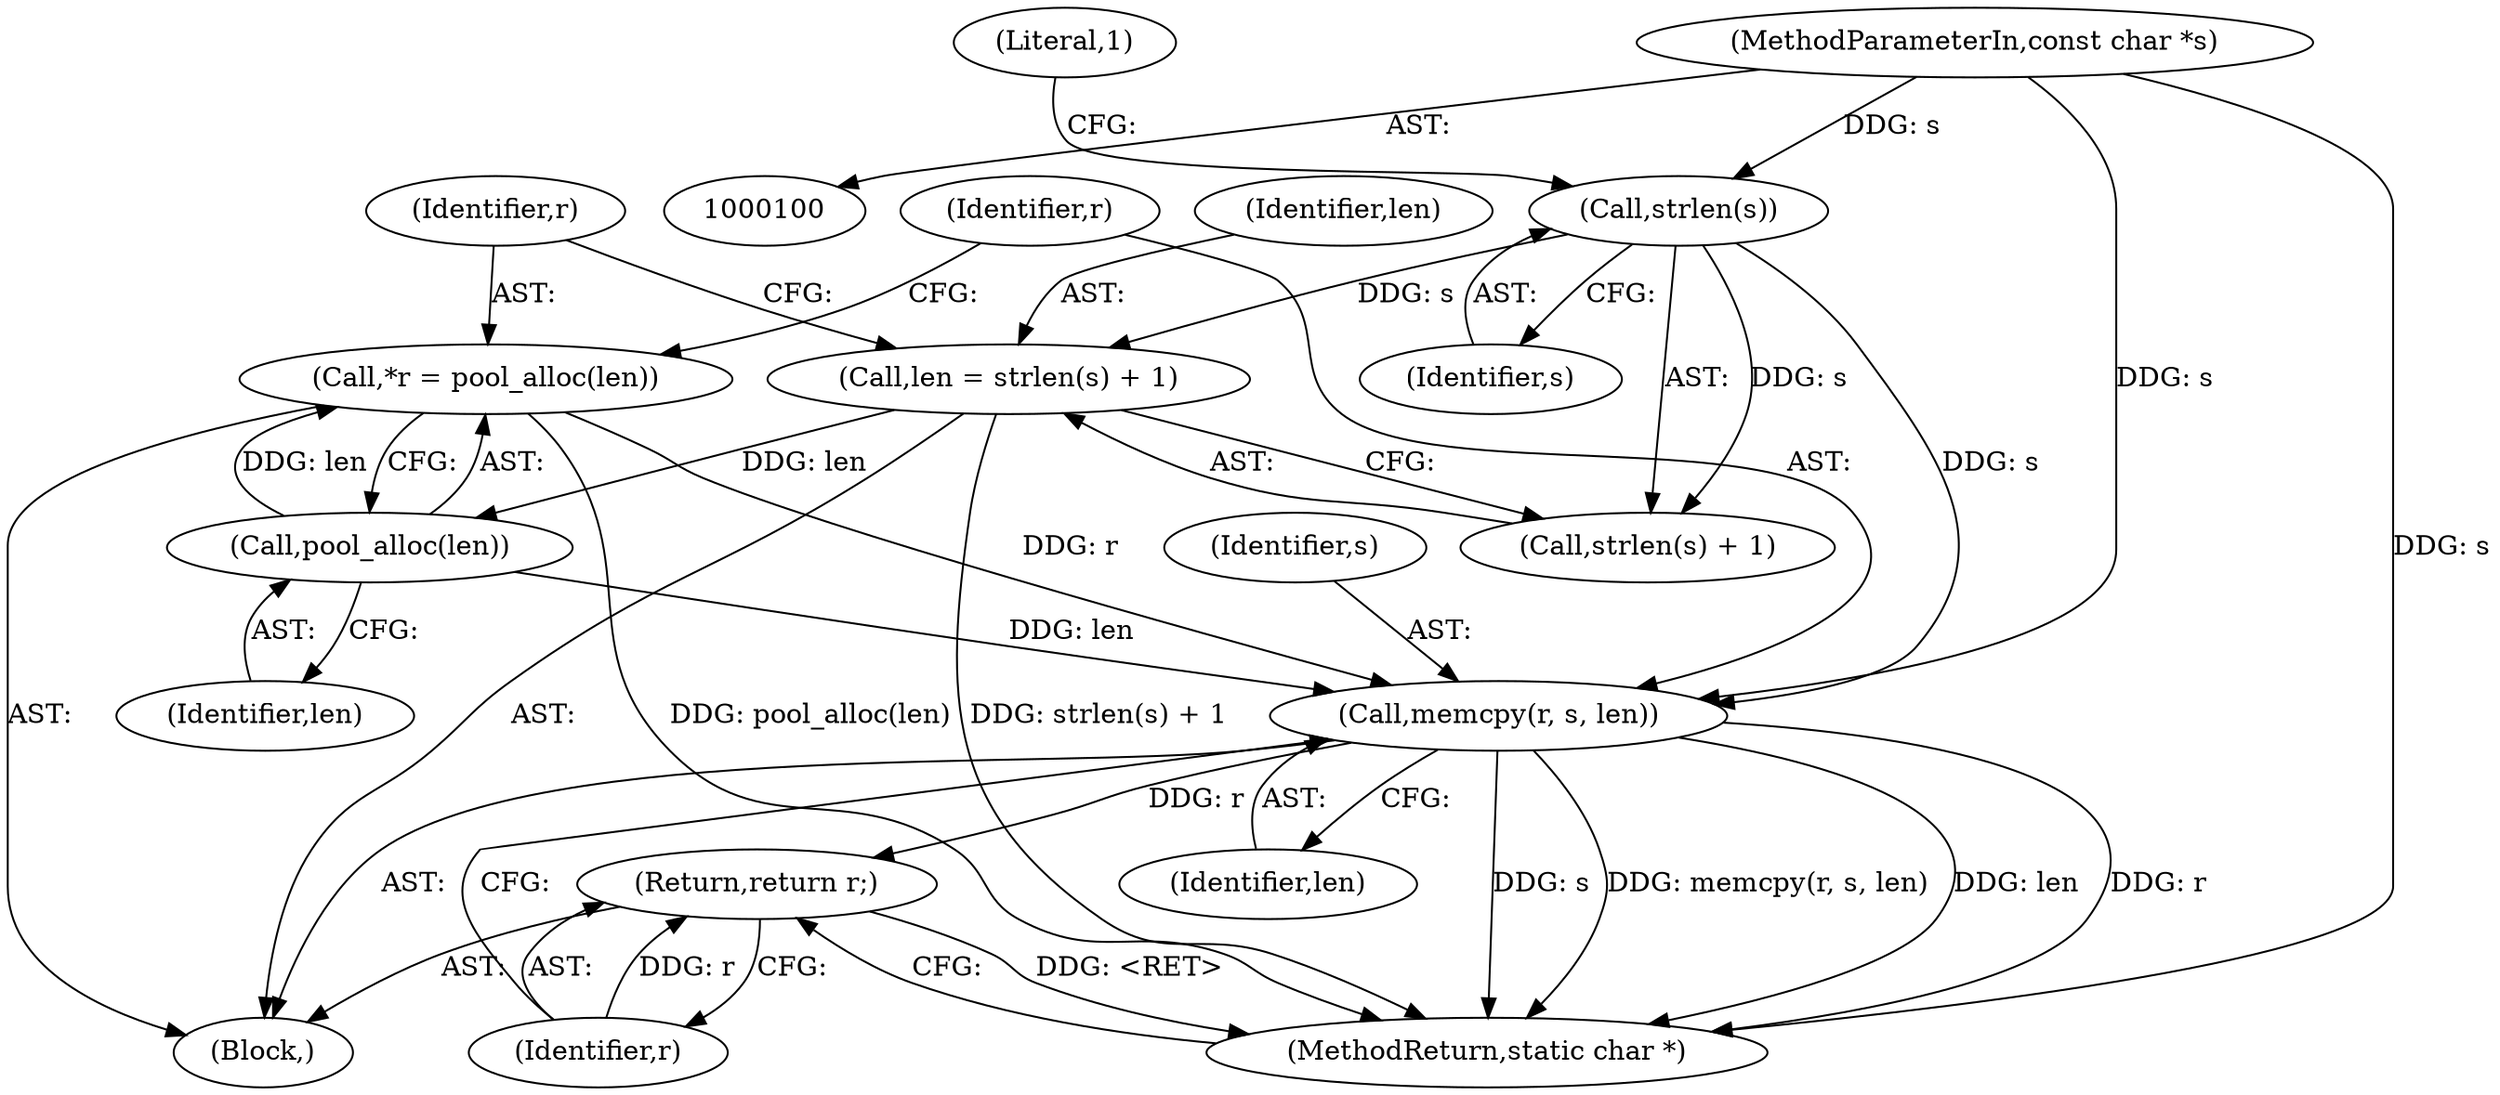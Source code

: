 digraph "0_git_34fa79a6cde56d6d428ab0d3160cb094ebad3305@API" {
"1000115" [label="(Call,memcpy(r, s, len))"];
"1000111" [label="(Call,*r = pool_alloc(len))"];
"1000113" [label="(Call,pool_alloc(len))"];
"1000104" [label="(Call,len = strlen(s) + 1)"];
"1000107" [label="(Call,strlen(s))"];
"1000101" [label="(MethodParameterIn,const char *s)"];
"1000119" [label="(Return,return r;)"];
"1000104" [label="(Call,len = strlen(s) + 1)"];
"1000102" [label="(Block,)"];
"1000109" [label="(Literal,1)"];
"1000106" [label="(Call,strlen(s) + 1)"];
"1000118" [label="(Identifier,len)"];
"1000117" [label="(Identifier,s)"];
"1000105" [label="(Identifier,len)"];
"1000112" [label="(Identifier,r)"];
"1000111" [label="(Call,*r = pool_alloc(len))"];
"1000120" [label="(Identifier,r)"];
"1000113" [label="(Call,pool_alloc(len))"];
"1000119" [label="(Return,return r;)"];
"1000121" [label="(MethodReturn,static char *)"];
"1000101" [label="(MethodParameterIn,const char *s)"];
"1000116" [label="(Identifier,r)"];
"1000114" [label="(Identifier,len)"];
"1000108" [label="(Identifier,s)"];
"1000107" [label="(Call,strlen(s))"];
"1000115" [label="(Call,memcpy(r, s, len))"];
"1000115" -> "1000102"  [label="AST: "];
"1000115" -> "1000118"  [label="CFG: "];
"1000116" -> "1000115"  [label="AST: "];
"1000117" -> "1000115"  [label="AST: "];
"1000118" -> "1000115"  [label="AST: "];
"1000120" -> "1000115"  [label="CFG: "];
"1000115" -> "1000121"  [label="DDG: s"];
"1000115" -> "1000121"  [label="DDG: memcpy(r, s, len)"];
"1000115" -> "1000121"  [label="DDG: len"];
"1000115" -> "1000121"  [label="DDG: r"];
"1000111" -> "1000115"  [label="DDG: r"];
"1000107" -> "1000115"  [label="DDG: s"];
"1000101" -> "1000115"  [label="DDG: s"];
"1000113" -> "1000115"  [label="DDG: len"];
"1000115" -> "1000119"  [label="DDG: r"];
"1000111" -> "1000102"  [label="AST: "];
"1000111" -> "1000113"  [label="CFG: "];
"1000112" -> "1000111"  [label="AST: "];
"1000113" -> "1000111"  [label="AST: "];
"1000116" -> "1000111"  [label="CFG: "];
"1000111" -> "1000121"  [label="DDG: pool_alloc(len)"];
"1000113" -> "1000111"  [label="DDG: len"];
"1000113" -> "1000114"  [label="CFG: "];
"1000114" -> "1000113"  [label="AST: "];
"1000104" -> "1000113"  [label="DDG: len"];
"1000104" -> "1000102"  [label="AST: "];
"1000104" -> "1000106"  [label="CFG: "];
"1000105" -> "1000104"  [label="AST: "];
"1000106" -> "1000104"  [label="AST: "];
"1000112" -> "1000104"  [label="CFG: "];
"1000104" -> "1000121"  [label="DDG: strlen(s) + 1"];
"1000107" -> "1000104"  [label="DDG: s"];
"1000107" -> "1000106"  [label="AST: "];
"1000107" -> "1000108"  [label="CFG: "];
"1000108" -> "1000107"  [label="AST: "];
"1000109" -> "1000107"  [label="CFG: "];
"1000107" -> "1000106"  [label="DDG: s"];
"1000101" -> "1000107"  [label="DDG: s"];
"1000101" -> "1000100"  [label="AST: "];
"1000101" -> "1000121"  [label="DDG: s"];
"1000119" -> "1000102"  [label="AST: "];
"1000119" -> "1000120"  [label="CFG: "];
"1000120" -> "1000119"  [label="AST: "];
"1000121" -> "1000119"  [label="CFG: "];
"1000119" -> "1000121"  [label="DDG: <RET>"];
"1000120" -> "1000119"  [label="DDG: r"];
}
